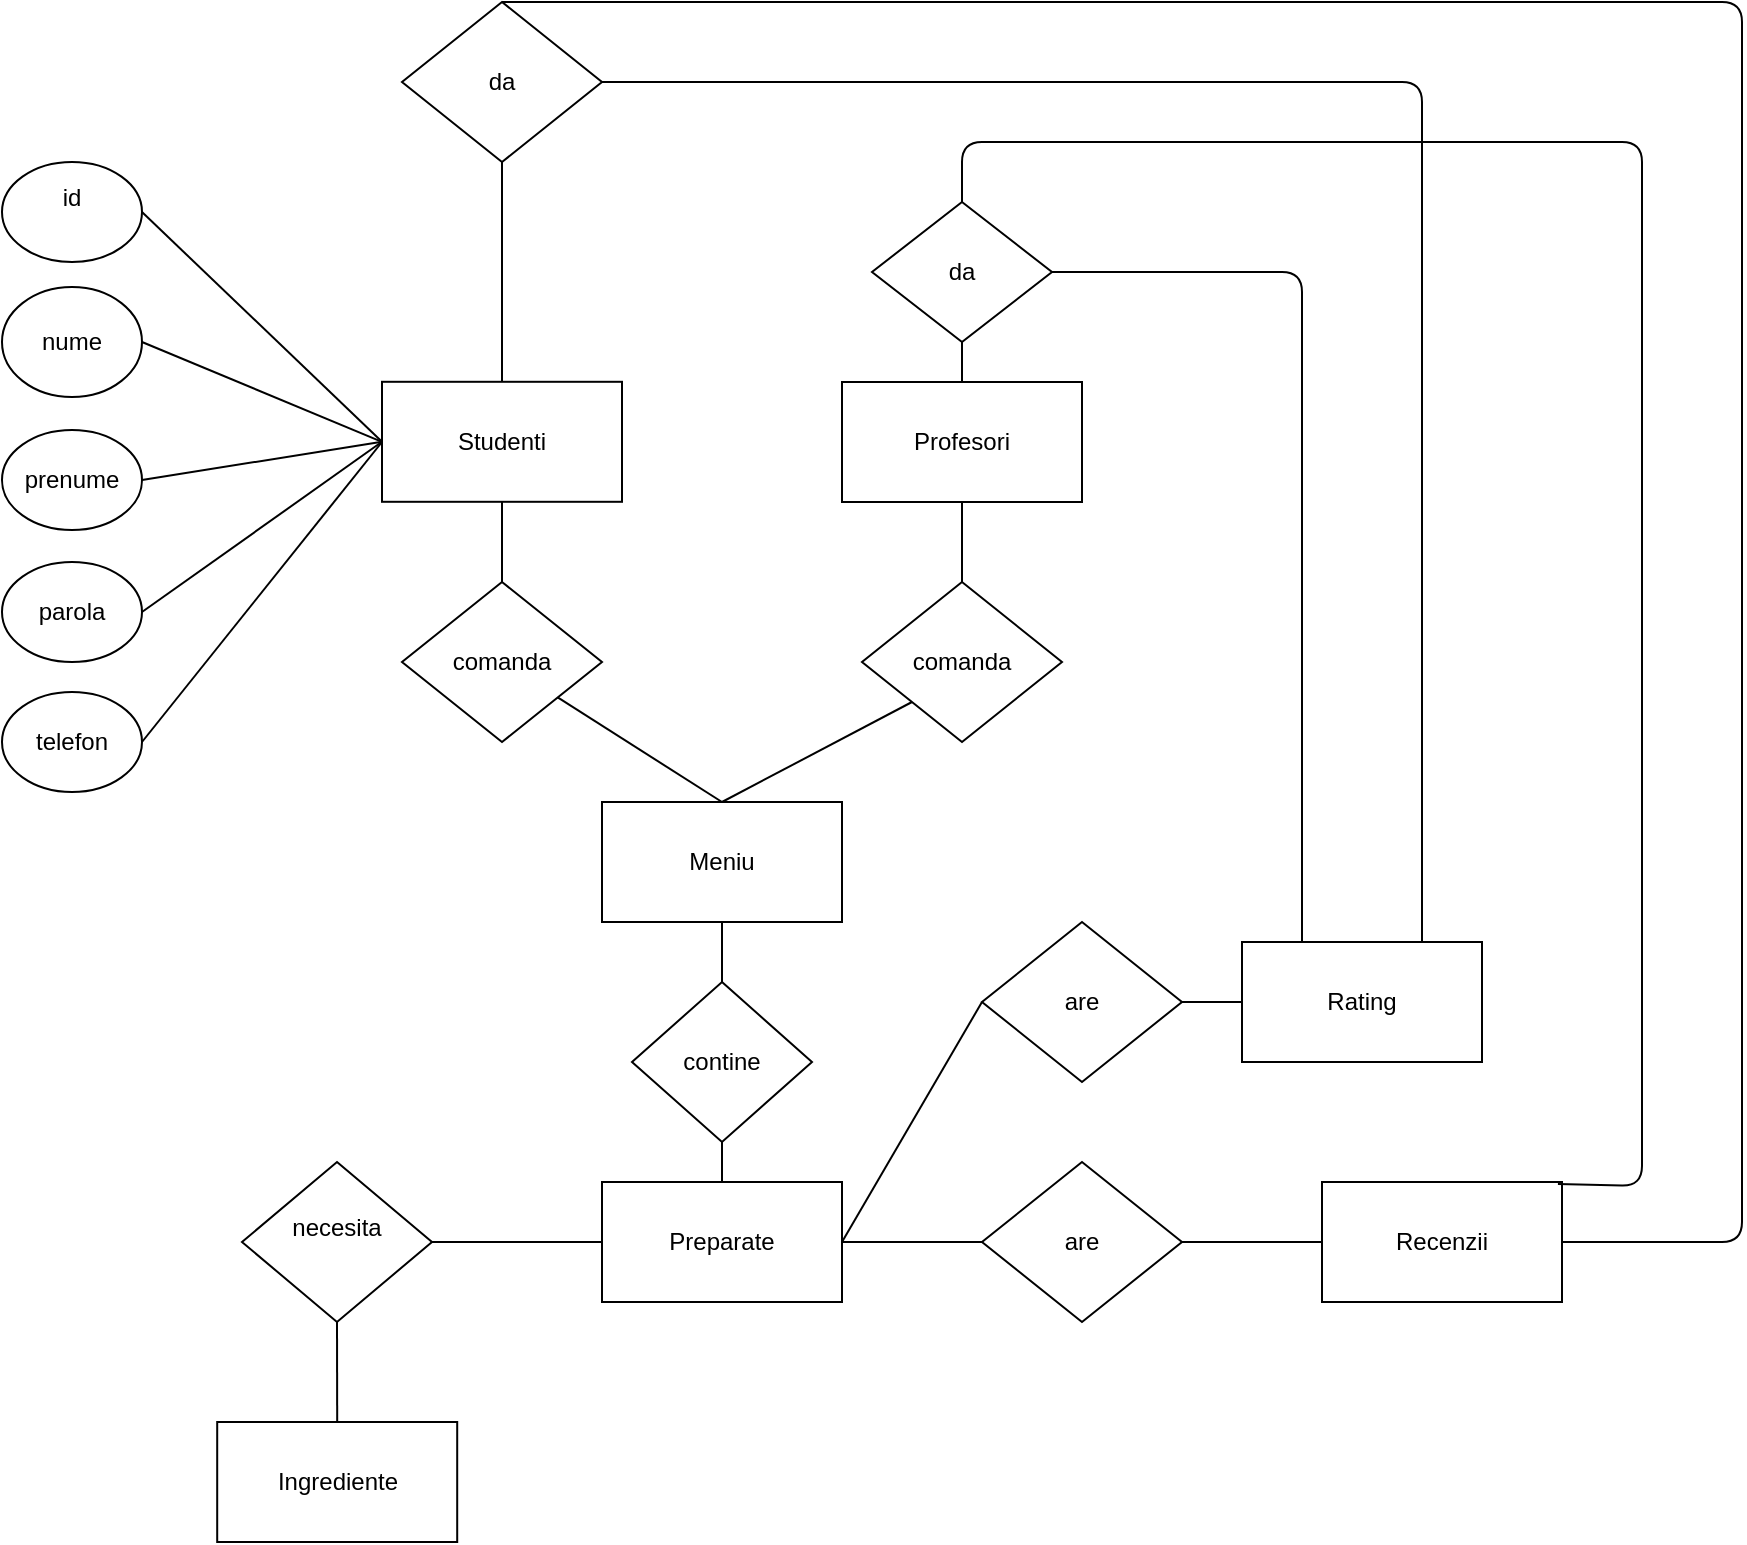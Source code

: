 <mxfile version="10.5.9" type="device"><diagram id="lViYO_HcEkZpicHOafP3" name="Page-1"><mxGraphModel dx="2038" dy="1785" grid="1" gridSize="10" guides="1" tooltips="1" connect="1" arrows="1" fold="1" page="1" pageScale="1" pageWidth="850" pageHeight="1100" math="0" shadow="0"><root><mxCell id="0"/><mxCell id="1" parent="0"/><mxCell id="MjAGSPNw9DUdJyfgzgPY-1" value="Studenti" style="rounded=0;whiteSpace=wrap;html=1;" parent="1" vertex="1"><mxGeometry x="170" y="69.9" width="120" height="60" as="geometry"/></mxCell><mxCell id="MjAGSPNw9DUdJyfgzgPY-2" value="Profesori" style="rounded=0;whiteSpace=wrap;html=1;" parent="1" vertex="1"><mxGeometry x="400" y="70" width="120" height="60" as="geometry"/></mxCell><mxCell id="MjAGSPNw9DUdJyfgzgPY-3" value="Ingrediente" style="rounded=0;whiteSpace=wrap;html=1;" parent="1" vertex="1"><mxGeometry x="87.6" y="590" width="120" height="60" as="geometry"/></mxCell><mxCell id="MjAGSPNw9DUdJyfgzgPY-4" value="Rating" style="rounded=0;whiteSpace=wrap;html=1;" parent="1" vertex="1"><mxGeometry x="600" y="350" width="120" height="60" as="geometry"/></mxCell><mxCell id="MjAGSPNw9DUdJyfgzgPY-5" value="Recenzii" style="rounded=0;whiteSpace=wrap;html=1;" parent="1" vertex="1"><mxGeometry x="640" y="470" width="120" height="60" as="geometry"/></mxCell><mxCell id="MjAGSPNw9DUdJyfgzgPY-6" value="Meniu" style="rounded=0;whiteSpace=wrap;html=1;" parent="1" vertex="1"><mxGeometry x="280" y="280" width="120" height="60" as="geometry"/></mxCell><mxCell id="MjAGSPNw9DUdJyfgzgPY-8" value="Preparate" style="rounded=0;whiteSpace=wrap;html=1;" parent="1" vertex="1"><mxGeometry x="280" y="470" width="120" height="60" as="geometry"/></mxCell><mxCell id="MjAGSPNw9DUdJyfgzgPY-10" value="comanda" style="rhombus;whiteSpace=wrap;html=1;" parent="1" vertex="1"><mxGeometry x="180" y="170" width="100" height="80" as="geometry"/></mxCell><mxCell id="MjAGSPNw9DUdJyfgzgPY-11" value="" style="endArrow=none;html=1;entryX=0.5;entryY=1;entryDx=0;entryDy=0;exitX=0.5;exitY=0;exitDx=0;exitDy=0;" parent="1" source="MjAGSPNw9DUdJyfgzgPY-10" target="MjAGSPNw9DUdJyfgzgPY-1" edge="1"><mxGeometry width="50" height="50" relative="1" as="geometry"><mxPoint x="370" y="190" as="sourcePoint"/><mxPoint x="150" y="100" as="targetPoint"/></mxGeometry></mxCell><mxCell id="MjAGSPNw9DUdJyfgzgPY-13" value="" style="endArrow=none;html=1;entryX=0.5;entryY=1;entryDx=0;entryDy=0;exitX=0.5;exitY=0;exitDx=0;exitDy=0;" parent="1" source="TBYaE-BcTQEW9FEJ925U-7" target="MjAGSPNw9DUdJyfgzgPY-2" edge="1"><mxGeometry width="50" height="50" relative="1" as="geometry"><mxPoint x="490" y="210" as="sourcePoint"/><mxPoint x="300" y="110" as="targetPoint"/></mxGeometry></mxCell><mxCell id="MjAGSPNw9DUdJyfgzgPY-18" value="necesita&lt;br&gt;&lt;br&gt;" style="rhombus;whiteSpace=wrap;html=1;" parent="1" vertex="1"><mxGeometry x="100" y="460" width="95" height="80" as="geometry"/></mxCell><mxCell id="MjAGSPNw9DUdJyfgzgPY-25" value="" style="endArrow=none;html=1;entryX=0.5;entryY=0;entryDx=0;entryDy=0;" parent="1" source="MjAGSPNw9DUdJyfgzgPY-10" target="MjAGSPNw9DUdJyfgzgPY-6" edge="1"><mxGeometry width="50" height="50" relative="1" as="geometry"><mxPoint x="350" y="310" as="sourcePoint"/><mxPoint x="350" y="300" as="targetPoint"/></mxGeometry></mxCell><mxCell id="MjAGSPNw9DUdJyfgzgPY-26" value="" style="endArrow=none;html=1;entryX=0;entryY=0.5;entryDx=0;entryDy=0;exitX=1;exitY=0.5;exitDx=0;exitDy=0;" parent="1" source="MjAGSPNw9DUdJyfgzgPY-18" target="MjAGSPNw9DUdJyfgzgPY-8" edge="1"><mxGeometry width="50" height="50" relative="1" as="geometry"><mxPoint x="60" y="560" as="sourcePoint"/><mxPoint x="110" y="510" as="targetPoint"/><Array as="points"/></mxGeometry></mxCell><mxCell id="MjAGSPNw9DUdJyfgzgPY-27" value="" style="endArrow=none;html=1;entryX=0.5;entryY=1;entryDx=0;entryDy=0;exitX=0.5;exitY=0;exitDx=0;exitDy=0;" parent="1" source="MjAGSPNw9DUdJyfgzgPY-3" target="MjAGSPNw9DUdJyfgzgPY-18" edge="1"><mxGeometry width="50" height="50" relative="1" as="geometry"><mxPoint x="95" y="430" as="sourcePoint"/><mxPoint x="145" y="380" as="targetPoint"/></mxGeometry></mxCell><mxCell id="MjAGSPNw9DUdJyfgzgPY-28" value="contine" style="rhombus;whiteSpace=wrap;html=1;" parent="1" vertex="1"><mxGeometry x="295" y="370" width="90" height="80" as="geometry"/></mxCell><mxCell id="MjAGSPNw9DUdJyfgzgPY-29" value="" style="endArrow=none;html=1;entryX=0.5;entryY=1;entryDx=0;entryDy=0;exitX=0.5;exitY=0;exitDx=0;exitDy=0;" parent="1" source="MjAGSPNw9DUdJyfgzgPY-28" target="MjAGSPNw9DUdJyfgzgPY-6" edge="1"><mxGeometry width="50" height="50" relative="1" as="geometry"><mxPoint x="320" y="410" as="sourcePoint"/><mxPoint x="370" y="360" as="targetPoint"/></mxGeometry></mxCell><mxCell id="MjAGSPNw9DUdJyfgzgPY-30" value="" style="endArrow=none;html=1;entryX=0.5;entryY=1;entryDx=0;entryDy=0;exitX=0.5;exitY=0;exitDx=0;exitDy=0;" parent="1" source="MjAGSPNw9DUdJyfgzgPY-8" target="MjAGSPNw9DUdJyfgzgPY-28" edge="1"><mxGeometry width="50" height="50" relative="1" as="geometry"><mxPoint x="385" y="495" as="sourcePoint"/><mxPoint x="435" y="445" as="targetPoint"/></mxGeometry></mxCell><mxCell id="MjAGSPNw9DUdJyfgzgPY-32" value="" style="endArrow=none;html=1;entryX=0;entryY=0.5;entryDx=0;entryDy=0;exitX=1;exitY=0.5;exitDx=0;exitDy=0;" parent="1" source="MjAGSPNw9DUdJyfgzgPY-33" target="MjAGSPNw9DUdJyfgzgPY-5" edge="1"><mxGeometry width="50" height="50" relative="1" as="geometry"><mxPoint x="90" y="720" as="sourcePoint"/><mxPoint x="140" y="670" as="targetPoint"/></mxGeometry></mxCell><mxCell id="MjAGSPNw9DUdJyfgzgPY-33" value="are" style="rhombus;whiteSpace=wrap;html=1;" parent="1" vertex="1"><mxGeometry x="470" y="460" width="100" height="80" as="geometry"/></mxCell><mxCell id="MjAGSPNw9DUdJyfgzgPY-34" value="" style="endArrow=none;html=1;entryX=0;entryY=0.5;entryDx=0;entryDy=0;exitX=1;exitY=0.5;exitDx=0;exitDy=0;" parent="1" source="MjAGSPNw9DUdJyfgzgPY-8" target="MjAGSPNw9DUdJyfgzgPY-33" edge="1"><mxGeometry width="50" height="50" relative="1" as="geometry"><mxPoint x="425" y="530" as="sourcePoint"/><mxPoint x="475" y="480" as="targetPoint"/></mxGeometry></mxCell><mxCell id="MjAGSPNw9DUdJyfgzgPY-35" value="are" style="rhombus;whiteSpace=wrap;html=1;" parent="1" vertex="1"><mxGeometry x="470" y="340" width="100" height="80" as="geometry"/></mxCell><mxCell id="MjAGSPNw9DUdJyfgzgPY-36" value="" style="endArrow=none;html=1;entryX=0;entryY=0.5;entryDx=0;entryDy=0;exitX=1;exitY=0.5;exitDx=0;exitDy=0;" parent="1" source="MjAGSPNw9DUdJyfgzgPY-8" target="MjAGSPNw9DUdJyfgzgPY-35" edge="1"><mxGeometry width="50" height="50" relative="1" as="geometry"><mxPoint x="420" y="460" as="sourcePoint"/><mxPoint x="140" y="670" as="targetPoint"/></mxGeometry></mxCell><mxCell id="MjAGSPNw9DUdJyfgzgPY-37" value="" style="endArrow=none;html=1;entryX=0;entryY=0.5;entryDx=0;entryDy=0;exitX=1;exitY=0.5;exitDx=0;exitDy=0;" parent="1" source="MjAGSPNw9DUdJyfgzgPY-35" target="MjAGSPNw9DUdJyfgzgPY-4" edge="1"><mxGeometry width="50" height="50" relative="1" as="geometry"><mxPoint x="90" y="720" as="sourcePoint"/><mxPoint x="140" y="670" as="targetPoint"/></mxGeometry></mxCell><mxCell id="MjAGSPNw9DUdJyfgzgPY-38" value="da" style="rhombus;whiteSpace=wrap;html=1;" parent="1" vertex="1"><mxGeometry x="180" y="-120" width="100" height="80" as="geometry"/></mxCell><mxCell id="MjAGSPNw9DUdJyfgzgPY-39" value="" style="endArrow=none;html=1;entryX=0.5;entryY=1;entryDx=0;entryDy=0;exitX=0.5;exitY=0;exitDx=0;exitDy=0;" parent="1" source="MjAGSPNw9DUdJyfgzgPY-1" target="MjAGSPNw9DUdJyfgzgPY-38" edge="1"><mxGeometry width="50" height="50" relative="1" as="geometry"><mxPoint x="240" y="-3.2" as="sourcePoint"/><mxPoint x="290" y="-53.2" as="targetPoint"/></mxGeometry></mxCell><mxCell id="MjAGSPNw9DUdJyfgzgPY-40" value="" style="endArrow=none;html=1;exitX=0.5;exitY=1;exitDx=0;exitDy=0;entryX=0.5;entryY=0;entryDx=0;entryDy=0;" parent="1" source="TBYaE-BcTQEW9FEJ925U-1" target="MjAGSPNw9DUdJyfgzgPY-2" edge="1"><mxGeometry width="50" height="50" relative="1" as="geometry"><mxPoint x="445" y="-10" as="sourcePoint"/><mxPoint x="495" y="-60" as="targetPoint"/></mxGeometry></mxCell><mxCell id="MjAGSPNw9DUdJyfgzgPY-41" value="" style="endArrow=none;html=1;exitX=0.983;exitY=0.017;exitDx=0;exitDy=0;entryX=0.5;entryY=0;entryDx=0;entryDy=0;exitPerimeter=0;" parent="1" source="MjAGSPNw9DUdJyfgzgPY-5" target="TBYaE-BcTQEW9FEJ925U-1" edge="1"><mxGeometry width="50" height="50" relative="1" as="geometry"><mxPoint x="675" y="320" as="sourcePoint"/><mxPoint x="725" y="270" as="targetPoint"/><Array as="points"><mxPoint x="800" y="472"/><mxPoint x="800" y="-50"/><mxPoint x="700" y="-50"/><mxPoint x="460" y="-50"/></Array></mxGeometry></mxCell><mxCell id="MjAGSPNw9DUdJyfgzgPY-42" value="" style="endArrow=none;html=1;exitX=1;exitY=0.5;exitDx=0;exitDy=0;entryX=0.5;entryY=0;entryDx=0;entryDy=0;" parent="1" source="MjAGSPNw9DUdJyfgzgPY-5" target="MjAGSPNw9DUdJyfgzgPY-38" edge="1"><mxGeometry width="50" height="50" relative="1" as="geometry"><mxPoint x="780" y="280" as="sourcePoint"/><mxPoint x="690" y="-80" as="targetPoint"/><Array as="points"><mxPoint x="850" y="500"/><mxPoint x="850" y="-120"/></Array></mxGeometry></mxCell><mxCell id="TBYaE-BcTQEW9FEJ925U-1" value="da" style="rhombus;whiteSpace=wrap;html=1;" vertex="1" parent="1"><mxGeometry x="415" y="-20" width="90" height="70" as="geometry"/></mxCell><mxCell id="TBYaE-BcTQEW9FEJ925U-5" value="" style="endArrow=none;html=1;entryX=0.25;entryY=0;entryDx=0;entryDy=0;exitX=1;exitY=0.5;exitDx=0;exitDy=0;" edge="1" parent="1" source="TBYaE-BcTQEW9FEJ925U-1" target="MjAGSPNw9DUdJyfgzgPY-4"><mxGeometry width="50" height="50" relative="1" as="geometry"><mxPoint x="590" y="180" as="sourcePoint"/><mxPoint x="140" y="670" as="targetPoint"/><Array as="points"><mxPoint x="630" y="15"/></Array></mxGeometry></mxCell><mxCell id="TBYaE-BcTQEW9FEJ925U-6" value="" style="endArrow=none;html=1;exitX=1;exitY=0.5;exitDx=0;exitDy=0;entryX=0.75;entryY=0;entryDx=0;entryDy=0;" edge="1" parent="1" source="MjAGSPNw9DUdJyfgzgPY-38" target="MjAGSPNw9DUdJyfgzgPY-4"><mxGeometry width="50" height="50" relative="1" as="geometry"><mxPoint x="560" y="180" as="sourcePoint"/><mxPoint x="610" y="130" as="targetPoint"/><Array as="points"><mxPoint x="690" y="-80"/></Array></mxGeometry></mxCell><mxCell id="TBYaE-BcTQEW9FEJ925U-7" value="comanda" style="rhombus;whiteSpace=wrap;html=1;" vertex="1" parent="1"><mxGeometry x="410" y="170" width="100" height="80" as="geometry"/></mxCell><mxCell id="TBYaE-BcTQEW9FEJ925U-10" value="" style="endArrow=none;html=1;entryX=0;entryY=1;entryDx=0;entryDy=0;exitX=0.5;exitY=0;exitDx=0;exitDy=0;" edge="1" parent="1" source="MjAGSPNw9DUdJyfgzgPY-6" target="TBYaE-BcTQEW9FEJ925U-7"><mxGeometry width="50" height="50" relative="1" as="geometry"><mxPoint x="90" y="720" as="sourcePoint"/><mxPoint x="140" y="670" as="targetPoint"/></mxGeometry></mxCell><mxCell id="TBYaE-BcTQEW9FEJ925U-11" value="id&lt;br&gt;&lt;br&gt;" style="ellipse;whiteSpace=wrap;html=1;" vertex="1" parent="1"><mxGeometry x="-20" y="-40" width="70" height="50" as="geometry"/></mxCell><mxCell id="TBYaE-BcTQEW9FEJ925U-13" value="nume&lt;br&gt;" style="ellipse;whiteSpace=wrap;html=1;" vertex="1" parent="1"><mxGeometry x="-20" y="22.5" width="70" height="55" as="geometry"/></mxCell><mxCell id="TBYaE-BcTQEW9FEJ925U-14" value="prenume&lt;br&gt;" style="ellipse;whiteSpace=wrap;html=1;" vertex="1" parent="1"><mxGeometry x="-20" y="94" width="70" height="50" as="geometry"/></mxCell><mxCell id="TBYaE-BcTQEW9FEJ925U-15" value="parola&lt;br&gt;" style="ellipse;whiteSpace=wrap;html=1;" vertex="1" parent="1"><mxGeometry x="-20" y="160" width="70" height="50" as="geometry"/></mxCell><mxCell id="TBYaE-BcTQEW9FEJ925U-16" value="telefon&lt;br&gt;" style="ellipse;whiteSpace=wrap;html=1;" vertex="1" parent="1"><mxGeometry x="-20" y="225" width="70" height="50" as="geometry"/></mxCell><mxCell id="TBYaE-BcTQEW9FEJ925U-18" value="" style="endArrow=none;html=1;exitX=1;exitY=0.5;exitDx=0;exitDy=0;entryX=0;entryY=0.5;entryDx=0;entryDy=0;" edge="1" parent="1" source="TBYaE-BcTQEW9FEJ925U-11" target="MjAGSPNw9DUdJyfgzgPY-1"><mxGeometry width="50" height="50" relative="1" as="geometry"><mxPoint x="75" y="120" as="sourcePoint"/><mxPoint x="125" y="70" as="targetPoint"/></mxGeometry></mxCell><mxCell id="TBYaE-BcTQEW9FEJ925U-19" value="" style="endArrow=none;html=1;exitX=1;exitY=0.5;exitDx=0;exitDy=0;entryX=0;entryY=0.5;entryDx=0;entryDy=0;" edge="1" parent="1" source="TBYaE-BcTQEW9FEJ925U-13" target="MjAGSPNw9DUdJyfgzgPY-1"><mxGeometry width="50" height="50" relative="1" as="geometry"><mxPoint x="40.235" y="88.088" as="sourcePoint"/><mxPoint x="160.235" y="182.206" as="targetPoint"/></mxGeometry></mxCell><mxCell id="TBYaE-BcTQEW9FEJ925U-20" value="" style="endArrow=none;html=1;exitX=1;exitY=0.5;exitDx=0;exitDy=0;entryX=0;entryY=0.5;entryDx=0;entryDy=0;" edge="1" parent="1" source="TBYaE-BcTQEW9FEJ925U-14" target="MjAGSPNw9DUdJyfgzgPY-1"><mxGeometry width="50" height="50" relative="1" as="geometry"><mxPoint x="50.235" y="100.088" as="sourcePoint"/><mxPoint x="170.235" y="194.206" as="targetPoint"/></mxGeometry></mxCell><mxCell id="TBYaE-BcTQEW9FEJ925U-21" value="" style="endArrow=none;html=1;exitX=1;exitY=0.5;exitDx=0;exitDy=0;entryX=0;entryY=0.5;entryDx=0;entryDy=0;" edge="1" parent="1" source="TBYaE-BcTQEW9FEJ925U-15" target="MjAGSPNw9DUdJyfgzgPY-1"><mxGeometry width="50" height="50" relative="1" as="geometry"><mxPoint x="60.235" y="82.647" as="sourcePoint"/><mxPoint x="180.235" y="109.706" as="targetPoint"/></mxGeometry></mxCell><mxCell id="TBYaE-BcTQEW9FEJ925U-22" value="" style="endArrow=none;html=1;exitX=1;exitY=0.5;exitDx=0;exitDy=0;" edge="1" parent="1" source="TBYaE-BcTQEW9FEJ925U-16"><mxGeometry width="50" height="50" relative="1" as="geometry"><mxPoint x="60.235" y="209.706" as="sourcePoint"/><mxPoint x="170" y="100" as="targetPoint"/></mxGeometry></mxCell></root></mxGraphModel></diagram></mxfile>